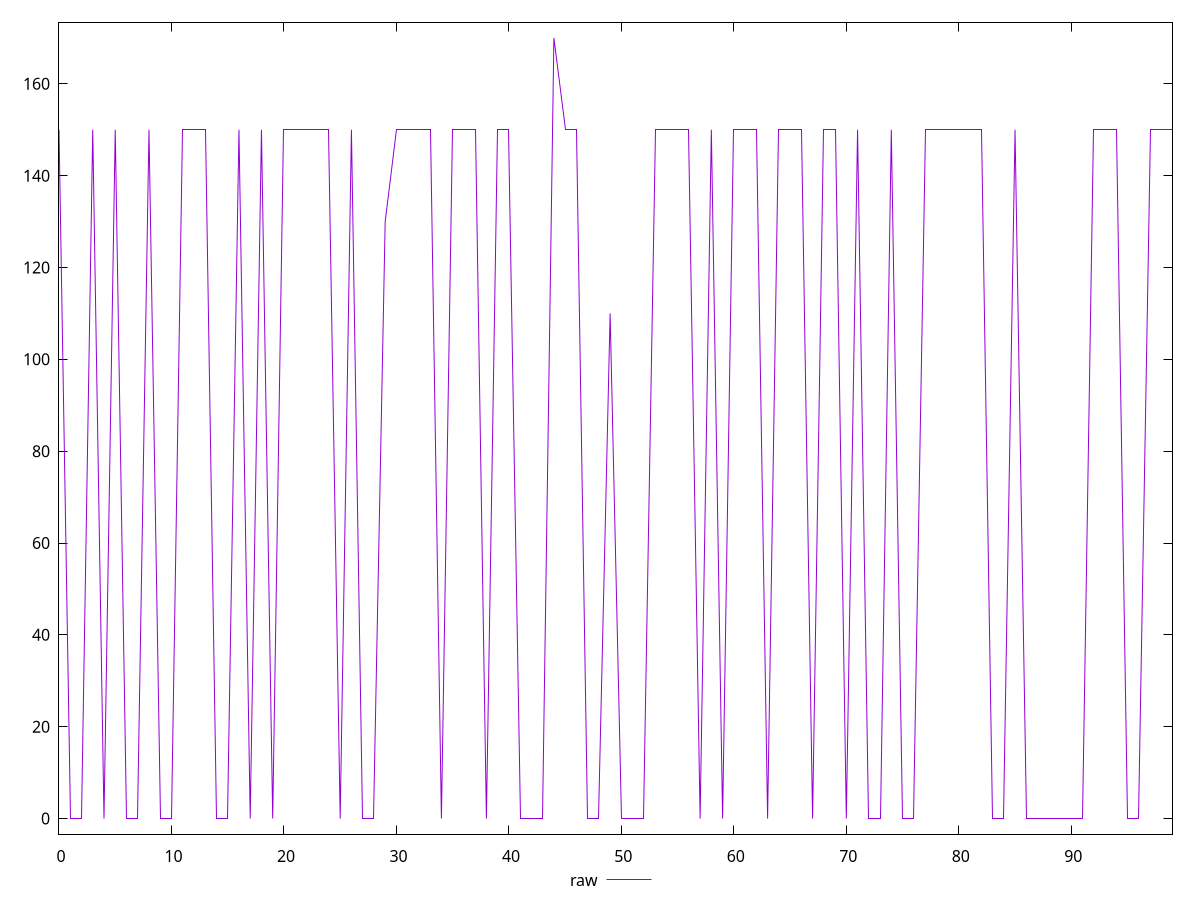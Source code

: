 reset

$raw <<EOF
0 150
1 0
2 0
3 150
4 0
5 150
6 0
7 0
8 150
9 0
10 0
11 150
12 150
13 150
14 0
15 0
16 150
17 0
18 150
19 0
20 150
21 150
22 150
23 150
24 150
25 0
26 150
27 0
28 0
29 130
30 150
31 150
32 150
33 150
34 0
35 150
36 150
37 150
38 0
39 150
40 150
41 0
42 0
43 0
44 170
45 150
46 150
47 0
48 0
49 110
50 0
51 0
52 0
53 150
54 150
55 150
56 150
57 0
58 150
59 0
60 150
61 150
62 150
63 0
64 150
65 150
66 150
67 0
68 150
69 150
70 0
71 150
72 0
73 0
74 150
75 0
76 0
77 150
78 150
79 150
80 150
81 150
82 150
83 0
84 0
85 150
86 0
87 0
88 0
89 0
90 0
91 0
92 150
93 150
94 150
95 0
96 0
97 150
98 150
99 150
EOF

set key outside below
set xrange [0:99]
set yrange [-3.4:173.4]
set trange [-3.4:173.4]
set terminal svg size 640, 500 enhanced background rgb 'white'
set output "report_00013_2021-02-09T12-04-24.940Z/unminified-javascript/samples/pages+cached+noadtech/raw/values.svg"

plot $raw title "raw" with line

reset
